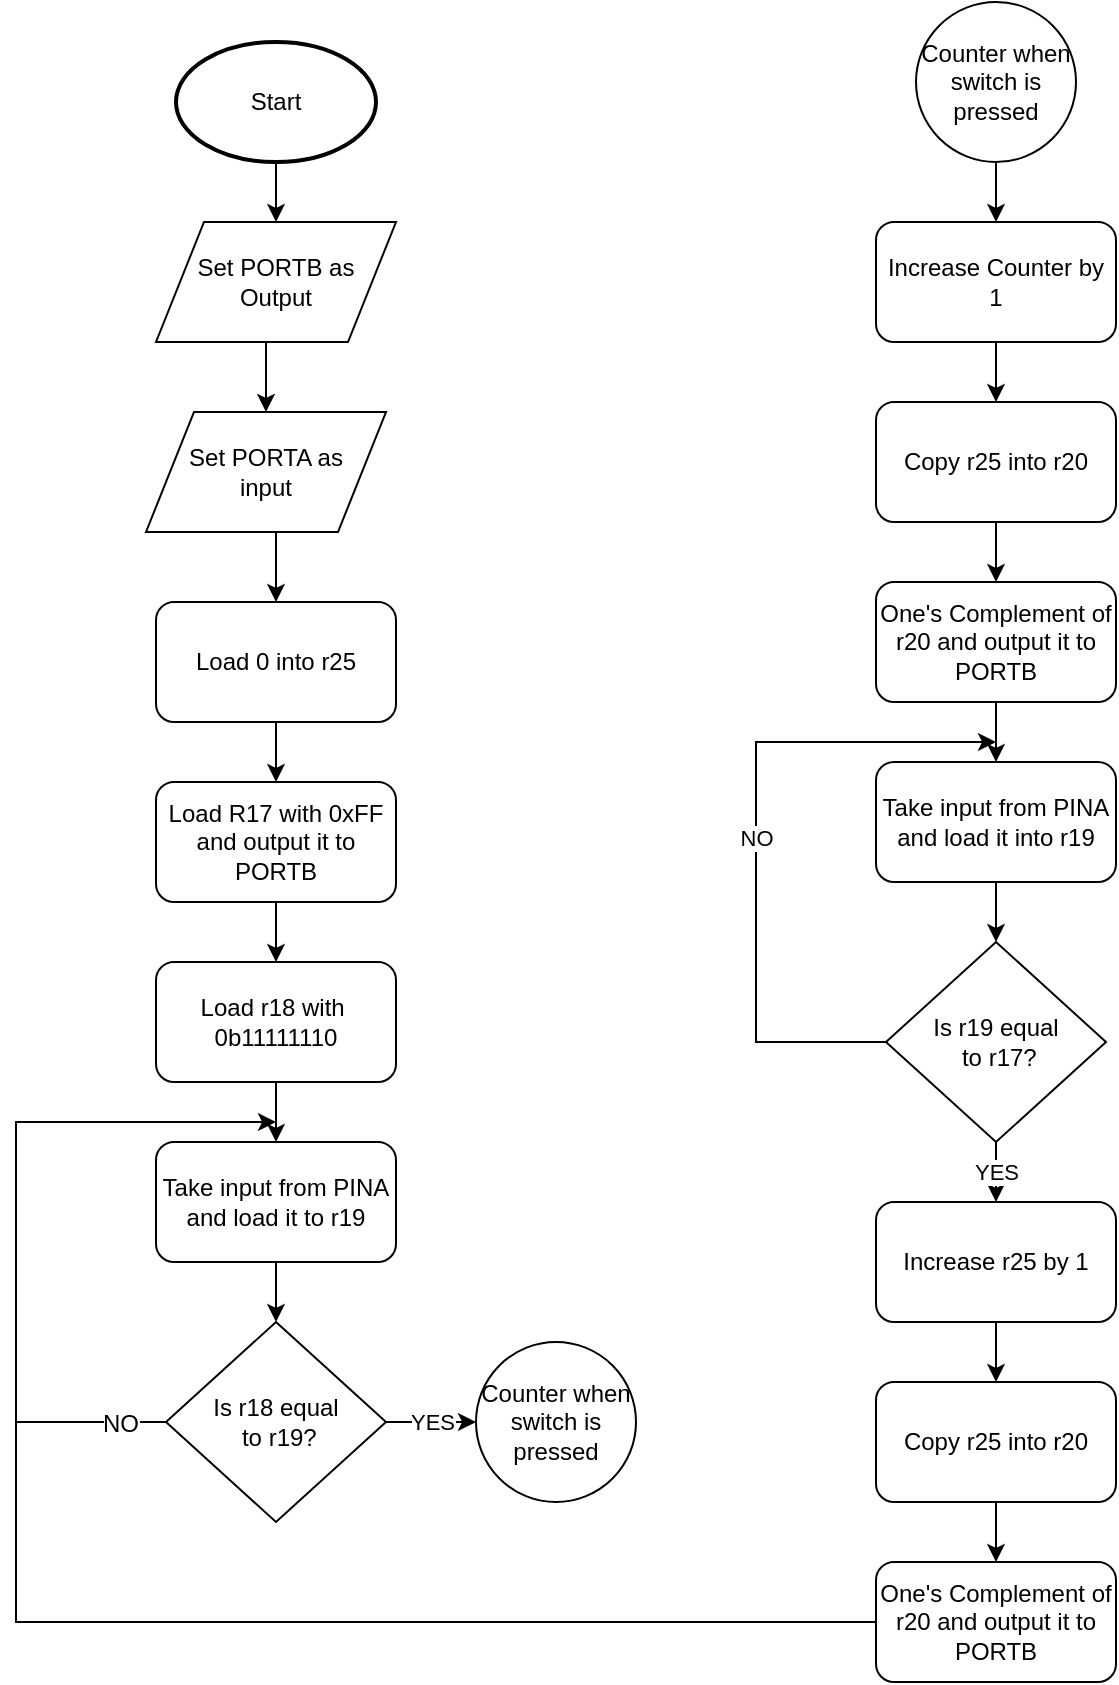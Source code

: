 <mxfile version="11.3.0" type="device" pages="1"><diagram id="PFxfcLZOBC3WXLbvaxE-" name="Page-1"><mxGraphModel dx="687" dy="616" grid="1" gridSize="10" guides="1" tooltips="1" connect="1" arrows="1" fold="1" page="1" pageScale="1" pageWidth="827" pageHeight="1169" math="0" shadow="0"><root><mxCell id="0"/><mxCell id="1" parent="0"/><mxCell id="WeEz_aC3rSexGMsDlxH4-10" style="edgeStyle=orthogonalEdgeStyle;rounded=0;orthogonalLoop=1;jettySize=auto;html=1;exitX=0.5;exitY=1;exitDx=0;exitDy=0;exitPerimeter=0;entryX=0.5;entryY=0;entryDx=0;entryDy=0;" edge="1" parent="1" source="WeEz_aC3rSexGMsDlxH4-1" target="WeEz_aC3rSexGMsDlxH4-3"><mxGeometry relative="1" as="geometry"/></mxCell><mxCell id="WeEz_aC3rSexGMsDlxH4-1" value="Start" style="strokeWidth=2;html=1;shape=mxgraph.flowchart.start_1;whiteSpace=wrap;" vertex="1" parent="1"><mxGeometry x="160" y="70" width="100" height="60" as="geometry"/></mxCell><mxCell id="WeEz_aC3rSexGMsDlxH4-11" style="edgeStyle=orthogonalEdgeStyle;rounded=0;orthogonalLoop=1;jettySize=auto;html=1;exitX=0.5;exitY=1;exitDx=0;exitDy=0;entryX=0.5;entryY=0;entryDx=0;entryDy=0;" edge="1" parent="1" source="WeEz_aC3rSexGMsDlxH4-3" target="WeEz_aC3rSexGMsDlxH4-4"><mxGeometry relative="1" as="geometry"/></mxCell><mxCell id="WeEz_aC3rSexGMsDlxH4-3" value="Set PORTB as&lt;br&gt;Output" style="shape=parallelogram;perimeter=parallelogramPerimeter;whiteSpace=wrap;html=1;" vertex="1" parent="1"><mxGeometry x="150" y="160" width="120" height="60" as="geometry"/></mxCell><mxCell id="WeEz_aC3rSexGMsDlxH4-12" style="edgeStyle=orthogonalEdgeStyle;rounded=0;orthogonalLoop=1;jettySize=auto;html=1;exitX=0.5;exitY=1;exitDx=0;exitDy=0;entryX=0.5;entryY=0;entryDx=0;entryDy=0;" edge="1" parent="1" source="WeEz_aC3rSexGMsDlxH4-4" target="WeEz_aC3rSexGMsDlxH4-5"><mxGeometry relative="1" as="geometry"/></mxCell><mxCell id="WeEz_aC3rSexGMsDlxH4-4" value="Set PORTA as&lt;br&gt;input" style="shape=parallelogram;perimeter=parallelogramPerimeter;whiteSpace=wrap;html=1;" vertex="1" parent="1"><mxGeometry x="145" y="255" width="120" height="60" as="geometry"/></mxCell><mxCell id="WeEz_aC3rSexGMsDlxH4-13" style="edgeStyle=orthogonalEdgeStyle;rounded=0;orthogonalLoop=1;jettySize=auto;html=1;exitX=0.5;exitY=1;exitDx=0;exitDy=0;entryX=0.5;entryY=0;entryDx=0;entryDy=0;" edge="1" parent="1" source="WeEz_aC3rSexGMsDlxH4-5" target="WeEz_aC3rSexGMsDlxH4-6"><mxGeometry relative="1" as="geometry"/></mxCell><mxCell id="WeEz_aC3rSexGMsDlxH4-5" value="Load 0 into r25" style="rounded=1;whiteSpace=wrap;html=1;" vertex="1" parent="1"><mxGeometry x="150" y="350" width="120" height="60" as="geometry"/></mxCell><mxCell id="WeEz_aC3rSexGMsDlxH4-14" style="edgeStyle=orthogonalEdgeStyle;rounded=0;orthogonalLoop=1;jettySize=auto;html=1;exitX=0.5;exitY=1;exitDx=0;exitDy=0;entryX=0.5;entryY=0;entryDx=0;entryDy=0;" edge="1" parent="1" source="WeEz_aC3rSexGMsDlxH4-6" target="WeEz_aC3rSexGMsDlxH4-7"><mxGeometry relative="1" as="geometry"/></mxCell><mxCell id="WeEz_aC3rSexGMsDlxH4-6" value="Load R17 with 0xFF&lt;br&gt;and output it to PORTB" style="rounded=1;whiteSpace=wrap;html=1;" vertex="1" parent="1"><mxGeometry x="150" y="440" width="120" height="60" as="geometry"/></mxCell><mxCell id="WeEz_aC3rSexGMsDlxH4-15" style="edgeStyle=orthogonalEdgeStyle;rounded=0;orthogonalLoop=1;jettySize=auto;html=1;exitX=0.5;exitY=1;exitDx=0;exitDy=0;entryX=0.5;entryY=0;entryDx=0;entryDy=0;" edge="1" parent="1" source="WeEz_aC3rSexGMsDlxH4-7" target="WeEz_aC3rSexGMsDlxH4-8"><mxGeometry relative="1" as="geometry"/></mxCell><mxCell id="WeEz_aC3rSexGMsDlxH4-7" value="Load r18 with&amp;nbsp;&lt;br&gt;0b11111110" style="rounded=1;whiteSpace=wrap;html=1;" vertex="1" parent="1"><mxGeometry x="150" y="530" width="120" height="60" as="geometry"/></mxCell><mxCell id="WeEz_aC3rSexGMsDlxH4-16" style="edgeStyle=orthogonalEdgeStyle;rounded=0;orthogonalLoop=1;jettySize=auto;html=1;exitX=0.5;exitY=1;exitDx=0;exitDy=0;entryX=0.5;entryY=0;entryDx=0;entryDy=0;" edge="1" parent="1" source="WeEz_aC3rSexGMsDlxH4-8" target="WeEz_aC3rSexGMsDlxH4-9"><mxGeometry relative="1" as="geometry"/></mxCell><mxCell id="WeEz_aC3rSexGMsDlxH4-8" value="Take input from PINA&lt;br&gt;and load it to r19" style="rounded=1;whiteSpace=wrap;html=1;" vertex="1" parent="1"><mxGeometry x="150" y="620" width="120" height="60" as="geometry"/></mxCell><mxCell id="WeEz_aC3rSexGMsDlxH4-18" value="YES" style="edgeStyle=orthogonalEdgeStyle;rounded=0;orthogonalLoop=1;jettySize=auto;html=1;exitX=1;exitY=0.5;exitDx=0;exitDy=0;entryX=0;entryY=0.5;entryDx=0;entryDy=0;" edge="1" parent="1" source="WeEz_aC3rSexGMsDlxH4-9" target="WeEz_aC3rSexGMsDlxH4-17"><mxGeometry relative="1" as="geometry"/></mxCell><mxCell id="WeEz_aC3rSexGMsDlxH4-21" value="" style="edgeStyle=orthogonalEdgeStyle;rounded=0;orthogonalLoop=1;jettySize=auto;html=1;exitX=0;exitY=0.5;exitDx=0;exitDy=0;" edge="1" parent="1" source="WeEz_aC3rSexGMsDlxH4-9"><mxGeometry relative="1" as="geometry"><mxPoint x="210" y="610" as="targetPoint"/><Array as="points"><mxPoint x="80" y="760"/></Array></mxGeometry></mxCell><mxCell id="WeEz_aC3rSexGMsDlxH4-22" value="NO" style="text;html=1;resizable=0;points=[];align=center;verticalAlign=middle;labelBackgroundColor=#ffffff;" vertex="1" connectable="0" parent="WeEz_aC3rSexGMsDlxH4-21"><mxGeometry x="-0.867" y="1" relative="1" as="geometry"><mxPoint as="offset"/></mxGeometry></mxCell><mxCell id="WeEz_aC3rSexGMsDlxH4-9" value="Is r18 equal&lt;br&gt;&amp;nbsp;to r19?" style="rhombus;whiteSpace=wrap;html=1;" vertex="1" parent="1"><mxGeometry x="155" y="710" width="110" height="100" as="geometry"/></mxCell><mxCell id="WeEz_aC3rSexGMsDlxH4-17" value="Counter when switch is pressed" style="ellipse;whiteSpace=wrap;html=1;aspect=fixed;" vertex="1" parent="1"><mxGeometry x="310" y="720" width="80" height="80" as="geometry"/></mxCell><mxCell id="WeEz_aC3rSexGMsDlxH4-29" style="edgeStyle=orthogonalEdgeStyle;rounded=0;orthogonalLoop=1;jettySize=auto;html=1;exitX=0.5;exitY=1;exitDx=0;exitDy=0;entryX=0.5;entryY=0;entryDx=0;entryDy=0;" edge="1" parent="1" source="WeEz_aC3rSexGMsDlxH4-23" target="WeEz_aC3rSexGMsDlxH4-24"><mxGeometry relative="1" as="geometry"/></mxCell><mxCell id="WeEz_aC3rSexGMsDlxH4-23" value="Counter when switch is pressed" style="ellipse;whiteSpace=wrap;html=1;aspect=fixed;" vertex="1" parent="1"><mxGeometry x="530" y="50" width="80" height="80" as="geometry"/></mxCell><mxCell id="WeEz_aC3rSexGMsDlxH4-30" style="edgeStyle=orthogonalEdgeStyle;rounded=0;orthogonalLoop=1;jettySize=auto;html=1;exitX=0.5;exitY=1;exitDx=0;exitDy=0;entryX=0.5;entryY=0;entryDx=0;entryDy=0;" edge="1" parent="1" source="WeEz_aC3rSexGMsDlxH4-24" target="WeEz_aC3rSexGMsDlxH4-25"><mxGeometry relative="1" as="geometry"/></mxCell><mxCell id="WeEz_aC3rSexGMsDlxH4-24" value="Increase Counter by 1" style="rounded=1;whiteSpace=wrap;html=1;" vertex="1" parent="1"><mxGeometry x="510" y="160" width="120" height="60" as="geometry"/></mxCell><mxCell id="WeEz_aC3rSexGMsDlxH4-31" style="edgeStyle=orthogonalEdgeStyle;rounded=0;orthogonalLoop=1;jettySize=auto;html=1;exitX=0.5;exitY=1;exitDx=0;exitDy=0;entryX=0.5;entryY=0;entryDx=0;entryDy=0;" edge="1" parent="1" source="WeEz_aC3rSexGMsDlxH4-25" target="WeEz_aC3rSexGMsDlxH4-26"><mxGeometry relative="1" as="geometry"/></mxCell><mxCell id="WeEz_aC3rSexGMsDlxH4-25" value="Copy r25 into r20" style="rounded=1;whiteSpace=wrap;html=1;" vertex="1" parent="1"><mxGeometry x="510" y="250" width="120" height="60" as="geometry"/></mxCell><mxCell id="WeEz_aC3rSexGMsDlxH4-32" style="edgeStyle=orthogonalEdgeStyle;rounded=0;orthogonalLoop=1;jettySize=auto;html=1;exitX=0.5;exitY=1;exitDx=0;exitDy=0;entryX=0.5;entryY=0;entryDx=0;entryDy=0;" edge="1" parent="1" source="WeEz_aC3rSexGMsDlxH4-26" target="WeEz_aC3rSexGMsDlxH4-27"><mxGeometry relative="1" as="geometry"/></mxCell><mxCell id="WeEz_aC3rSexGMsDlxH4-26" value="One's Complement of r20 and output it to PORTB" style="rounded=1;whiteSpace=wrap;html=1;" vertex="1" parent="1"><mxGeometry x="510" y="340" width="120" height="60" as="geometry"/></mxCell><mxCell id="WeEz_aC3rSexGMsDlxH4-33" style="edgeStyle=orthogonalEdgeStyle;rounded=0;orthogonalLoop=1;jettySize=auto;html=1;exitX=0.5;exitY=1;exitDx=0;exitDy=0;entryX=0.5;entryY=0;entryDx=0;entryDy=0;" edge="1" parent="1" source="WeEz_aC3rSexGMsDlxH4-27" target="WeEz_aC3rSexGMsDlxH4-28"><mxGeometry relative="1" as="geometry"/></mxCell><mxCell id="WeEz_aC3rSexGMsDlxH4-27" value="Take input from PINA and load it into r19" style="rounded=1;whiteSpace=wrap;html=1;" vertex="1" parent="1"><mxGeometry x="510" y="430" width="120" height="60" as="geometry"/></mxCell><mxCell id="WeEz_aC3rSexGMsDlxH4-34" value="NO" style="edgeStyle=orthogonalEdgeStyle;rounded=0;orthogonalLoop=1;jettySize=auto;html=1;exitX=0;exitY=0.5;exitDx=0;exitDy=0;" edge="1" parent="1" source="WeEz_aC3rSexGMsDlxH4-28"><mxGeometry relative="1" as="geometry"><mxPoint x="570" y="420" as="targetPoint"/><Array as="points"><mxPoint x="450" y="570"/></Array></mxGeometry></mxCell><mxCell id="WeEz_aC3rSexGMsDlxH4-37" value="YES" style="edgeStyle=orthogonalEdgeStyle;rounded=0;orthogonalLoop=1;jettySize=auto;html=1;exitX=0.5;exitY=1;exitDx=0;exitDy=0;entryX=0.5;entryY=0;entryDx=0;entryDy=0;" edge="1" parent="1" source="WeEz_aC3rSexGMsDlxH4-28" target="WeEz_aC3rSexGMsDlxH4-39"><mxGeometry relative="1" as="geometry"><mxPoint x="610" y="630" as="targetPoint"/></mxGeometry></mxCell><mxCell id="WeEz_aC3rSexGMsDlxH4-28" value="Is r19 equal&lt;br&gt;&amp;nbsp;to r17?" style="rhombus;whiteSpace=wrap;html=1;" vertex="1" parent="1"><mxGeometry x="515" y="520" width="110" height="100" as="geometry"/></mxCell><mxCell id="WeEz_aC3rSexGMsDlxH4-42" style="edgeStyle=orthogonalEdgeStyle;rounded=0;orthogonalLoop=1;jettySize=auto;html=1;exitX=0.5;exitY=1;exitDx=0;exitDy=0;entryX=0.5;entryY=0;entryDx=0;entryDy=0;" edge="1" parent="1" source="WeEz_aC3rSexGMsDlxH4-39" target="WeEz_aC3rSexGMsDlxH4-40"><mxGeometry relative="1" as="geometry"/></mxCell><mxCell id="WeEz_aC3rSexGMsDlxH4-39" value="Increase r25 by 1" style="rounded=1;whiteSpace=wrap;html=1;" vertex="1" parent="1"><mxGeometry x="510" y="650" width="120" height="60" as="geometry"/></mxCell><mxCell id="WeEz_aC3rSexGMsDlxH4-43" style="edgeStyle=orthogonalEdgeStyle;rounded=0;orthogonalLoop=1;jettySize=auto;html=1;exitX=0.5;exitY=1;exitDx=0;exitDy=0;entryX=0.5;entryY=0;entryDx=0;entryDy=0;" edge="1" parent="1" source="WeEz_aC3rSexGMsDlxH4-40" target="WeEz_aC3rSexGMsDlxH4-41"><mxGeometry relative="1" as="geometry"/></mxCell><mxCell id="WeEz_aC3rSexGMsDlxH4-40" value="Copy r25 into r20" style="rounded=1;whiteSpace=wrap;html=1;" vertex="1" parent="1"><mxGeometry x="510" y="740" width="120" height="60" as="geometry"/></mxCell><mxCell id="WeEz_aC3rSexGMsDlxH4-45" style="edgeStyle=orthogonalEdgeStyle;rounded=0;orthogonalLoop=1;jettySize=auto;html=1;exitX=0;exitY=0.5;exitDx=0;exitDy=0;endArrow=none;endFill=0;" edge="1" parent="1" source="WeEz_aC3rSexGMsDlxH4-41"><mxGeometry relative="1" as="geometry"><mxPoint x="80" y="760" as="targetPoint"/><Array as="points"><mxPoint x="80" y="860"/></Array></mxGeometry></mxCell><mxCell id="WeEz_aC3rSexGMsDlxH4-41" value="One's Complement of r20 and output it to PORTB" style="rounded=1;whiteSpace=wrap;html=1;" vertex="1" parent="1"><mxGeometry x="510" y="830" width="120" height="60" as="geometry"/></mxCell></root></mxGraphModel></diagram></mxfile>